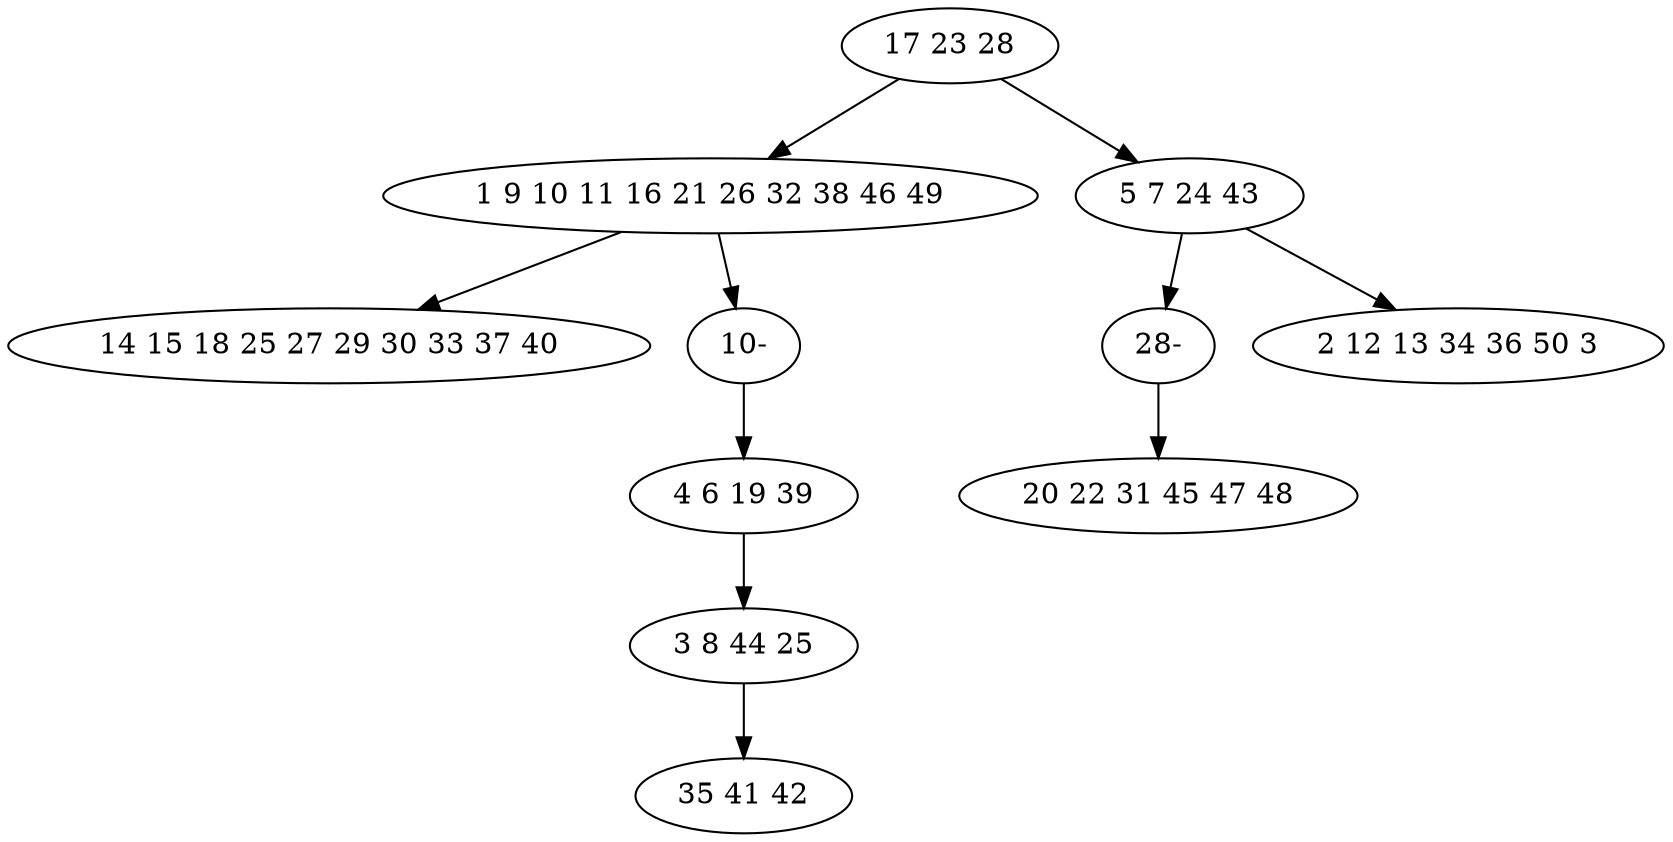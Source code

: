 digraph true_tree {
	"0" -> "1"
	"1" -> "2"
	"1" -> "9"
	"3" -> "4"
	"0" -> "5"
	"5" -> "10"
	"4" -> "7"
	"5" -> "8"
	"9" -> "3"
	"10" -> "6"
	"0" [label="17 23 28"];
	"1" [label="1 9 10 11 16 21 26 32 38 46 49"];
	"2" [label="14 15 18 25 27 29 30 33 37 40"];
	"3" [label="4 6 19 39"];
	"4" [label="3 8 44 25"];
	"5" [label="5 7 24 43"];
	"6" [label="20 22 31 45 47 48"];
	"7" [label="35 41 42"];
	"8" [label="2 12 13 34 36 50 3"];
	"9" [label="10-"];
	"10" [label="28-"];
}
